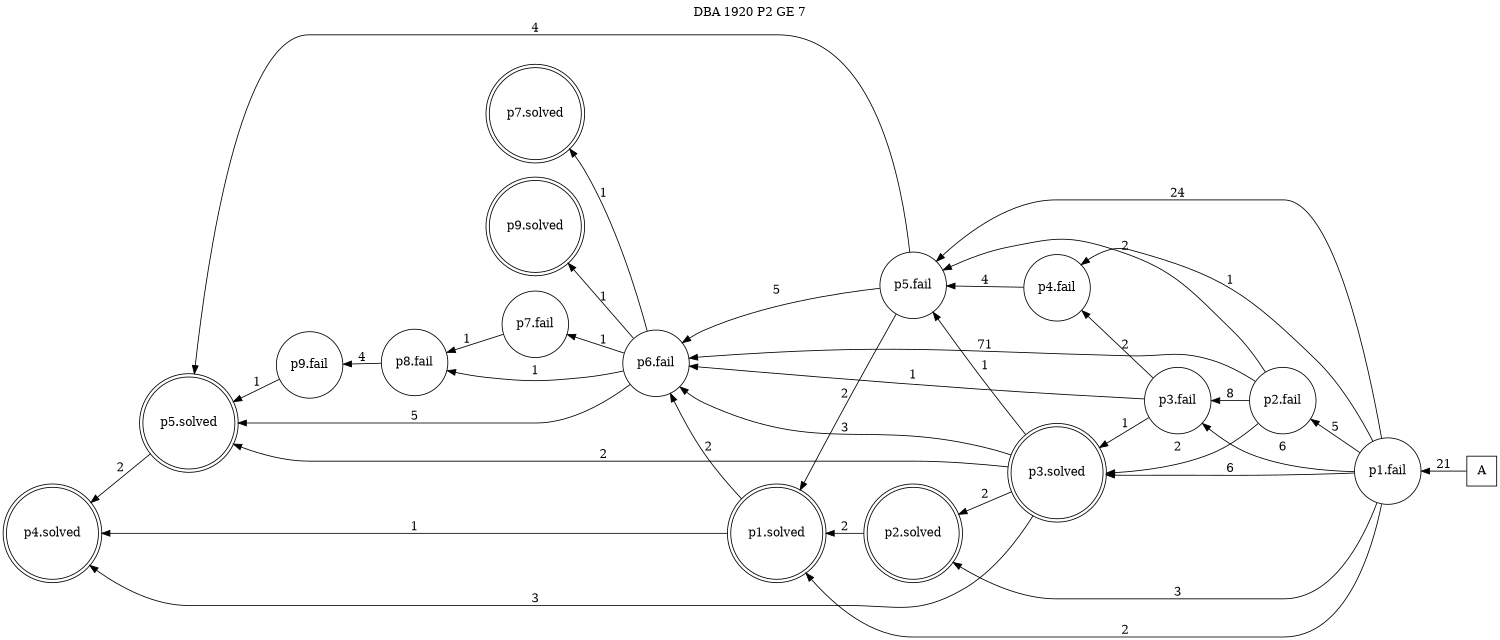 digraph DBA_1920_P2_GE_7 {
labelloc="tl"
label= " DBA 1920 P2 GE 7 "
rankdir="RL";
graph [ size=" 10 , 10 !"]

"A" [shape="square" label="A"]
"p1.fail" [shape="circle" label="p1.fail"]
"p2.fail" [shape="circle" label="p2.fail"]
"p3.fail" [shape="circle" label="p3.fail"]
"p4.fail" [shape="circle" label="p4.fail"]
"p5.fail" [shape="circle" label="p5.fail"]
"p6.fail" [shape="circle" label="p6.fail"]
"p7.fail" [shape="circle" label="p7.fail"]
"p8.fail" [shape="circle" label="p8.fail"]
"p9.fail" [shape="circle" label="p9.fail"]
"p5.solved" [shape="doublecircle" label="p5.solved"]
"p4.solved" [shape="doublecircle" label="p4.solved"]
"p3.solved" [shape="doublecircle" label="p3.solved"]
"p2.solved" [shape="doublecircle" label="p2.solved"]
"p1.solved" [shape="doublecircle" label="p1.solved"]
"p7.solved" [shape="doublecircle" label="p7.solved"]
"p9.solved" [shape="doublecircle" label="p9.solved"]
"A" -> "p1.fail" [ label=21]
"p1.fail" -> "p2.fail" [ label=5]
"p1.fail" -> "p3.fail" [ label=6]
"p1.fail" -> "p4.fail" [ label=1]
"p1.fail" -> "p5.fail" [ label=24]
"p1.fail" -> "p3.solved" [ label=6]
"p1.fail" -> "p2.solved" [ label=3]
"p1.fail" -> "p1.solved" [ label=2]
"p2.fail" -> "p3.fail" [ label=8]
"p2.fail" -> "p5.fail" [ label=2]
"p2.fail" -> "p6.fail" [ label=71]
"p2.fail" -> "p3.solved" [ label=2]
"p3.fail" -> "p4.fail" [ label=2]
"p3.fail" -> "p6.fail" [ label=1]
"p3.fail" -> "p3.solved" [ label=1]
"p4.fail" -> "p5.fail" [ label=4]
"p5.fail" -> "p6.fail" [ label=5]
"p5.fail" -> "p5.solved" [ label=4]
"p5.fail" -> "p1.solved" [ label=2]
"p6.fail" -> "p7.fail" [ label=1]
"p6.fail" -> "p8.fail" [ label=1]
"p6.fail" -> "p5.solved" [ label=5]
"p6.fail" -> "p7.solved" [ label=1]
"p6.fail" -> "p9.solved" [ label=1]
"p7.fail" -> "p8.fail" [ label=1]
"p8.fail" -> "p9.fail" [ label=4]
"p9.fail" -> "p5.solved" [ label=1]
"p5.solved" -> "p4.solved" [ label=2]
"p3.solved" -> "p5.fail" [ label=1]
"p3.solved" -> "p6.fail" [ label=3]
"p3.solved" -> "p5.solved" [ label=2]
"p3.solved" -> "p4.solved" [ label=3]
"p3.solved" -> "p2.solved" [ label=2]
"p2.solved" -> "p1.solved" [ label=2]
"p1.solved" -> "p6.fail" [ label=2]
"p1.solved" -> "p4.solved" [ label=1]
}
